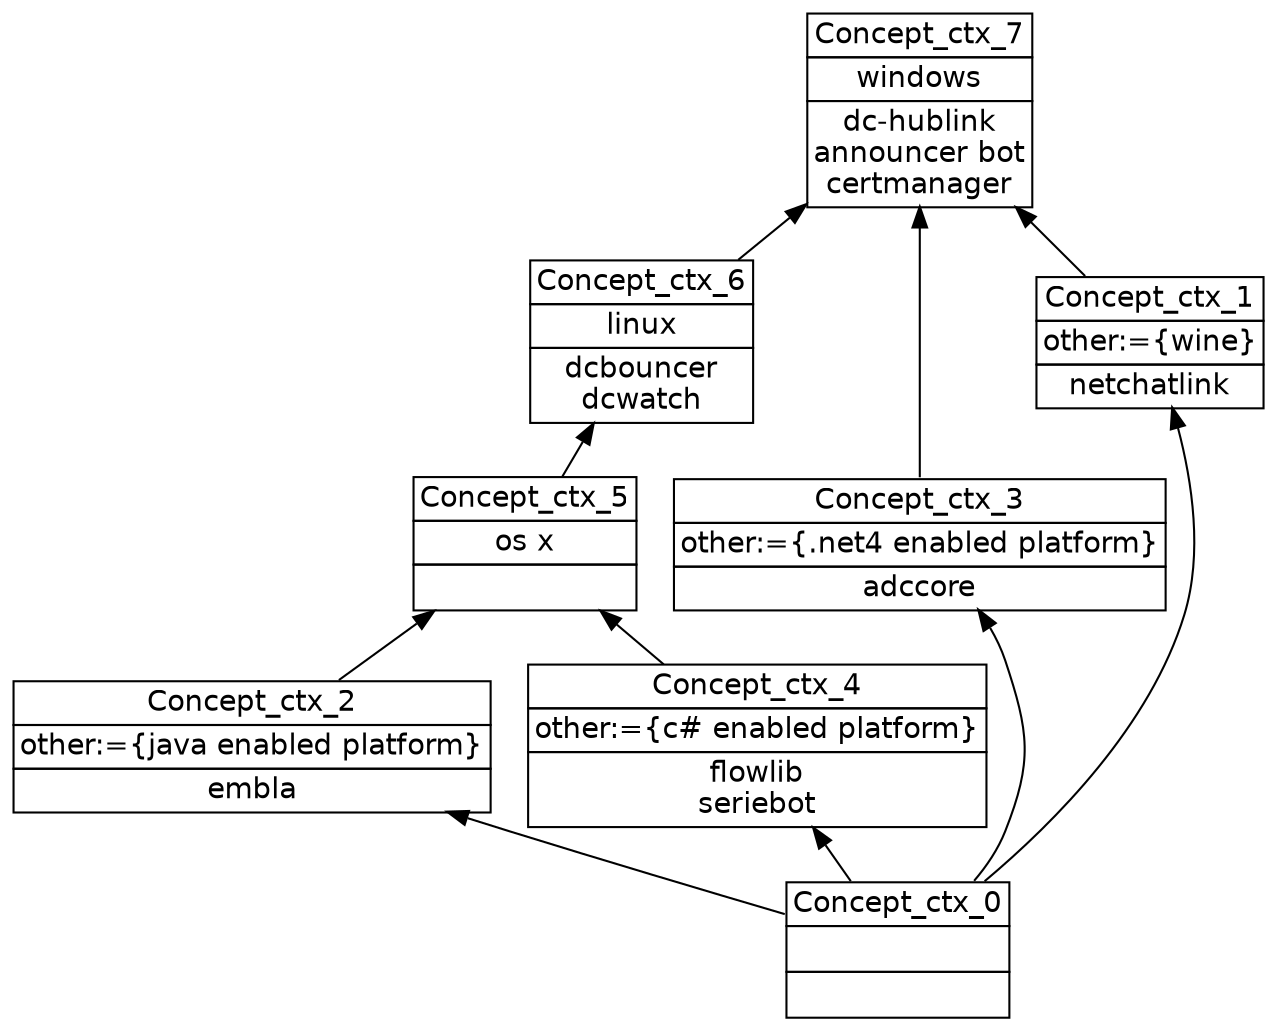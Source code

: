 digraph G { 
	rankdir=BT;
	margin=0;
	node [margin="0.03,0.03",fontname="DejaVu Sans"];
	ranksep=0.3;
	nodesep=0.2;
//graph[label="name:ctx,concept number:8,object number:10,attribute number:7"
0 [shape=none,label=<<table border="0" cellborder="1" cellspacing="0" port="p"><tr><td>Concept_ctx_7</td></tr><tr><td>windows<br/></td></tr><tr><td>dc-hublink<br/>announcer bot<br/>certmanager<br/></td></tr></table>>];
1 [shape=none,label=<<table border="0" cellborder="1" cellspacing="0" port="p"><tr><td>Concept_ctx_6</td></tr><tr><td>linux<br/></td></tr><tr><td>dcbouncer<br/>dcwatch<br/></td></tr></table>>];
2 [shape=none,label=<<table border="0" cellborder="1" cellspacing="0" port="p"><tr><td>Concept_ctx_5</td></tr><tr><td>os x<br/></td></tr><tr><td><br/></td></tr></table>>];
3 [shape=none,label=<<table border="0" cellborder="1" cellspacing="0" port="p"><tr><td>Concept_ctx_2</td></tr><tr><td>other:={java enabled platform}<br/></td></tr><tr><td>embla<br/></td></tr></table>>];
4 [shape=none,label=<<table border="0" cellborder="1" cellspacing="0" port="p"><tr><td>Concept_ctx_0</td></tr><tr><td><br/></td></tr><tr><td><br/></td></tr></table>>];
5 [shape=none,label=<<table border="0" cellborder="1" cellspacing="0" port="p"><tr><td>Concept_ctx_3</td></tr><tr><td>other:={.net4 enabled platform}<br/></td></tr><tr><td>adccore<br/></td></tr></table>>];
6 [shape=none,label=<<table border="0" cellborder="1" cellspacing="0" port="p"><tr><td>Concept_ctx_4</td></tr><tr><td>other:={c# enabled platform}<br/></td></tr><tr><td>flowlib<br/>seriebot<br/></td></tr></table>>];
7 [shape=none,label=<<table border="0" cellborder="1" cellspacing="0" port="p"><tr><td>Concept_ctx_1</td></tr><tr><td>other:={wine}<br/></td></tr><tr><td>netchatlink<br/></td></tr></table>>];
	5:p -> 0:p
	1:p -> 0:p
	7:p -> 0:p
	2:p -> 1:p
	3:p -> 2:p
	6:p -> 2:p
	4:p -> 3:p
	4:p -> 5:p
	4:p -> 6:p
	4:p -> 7:p
}